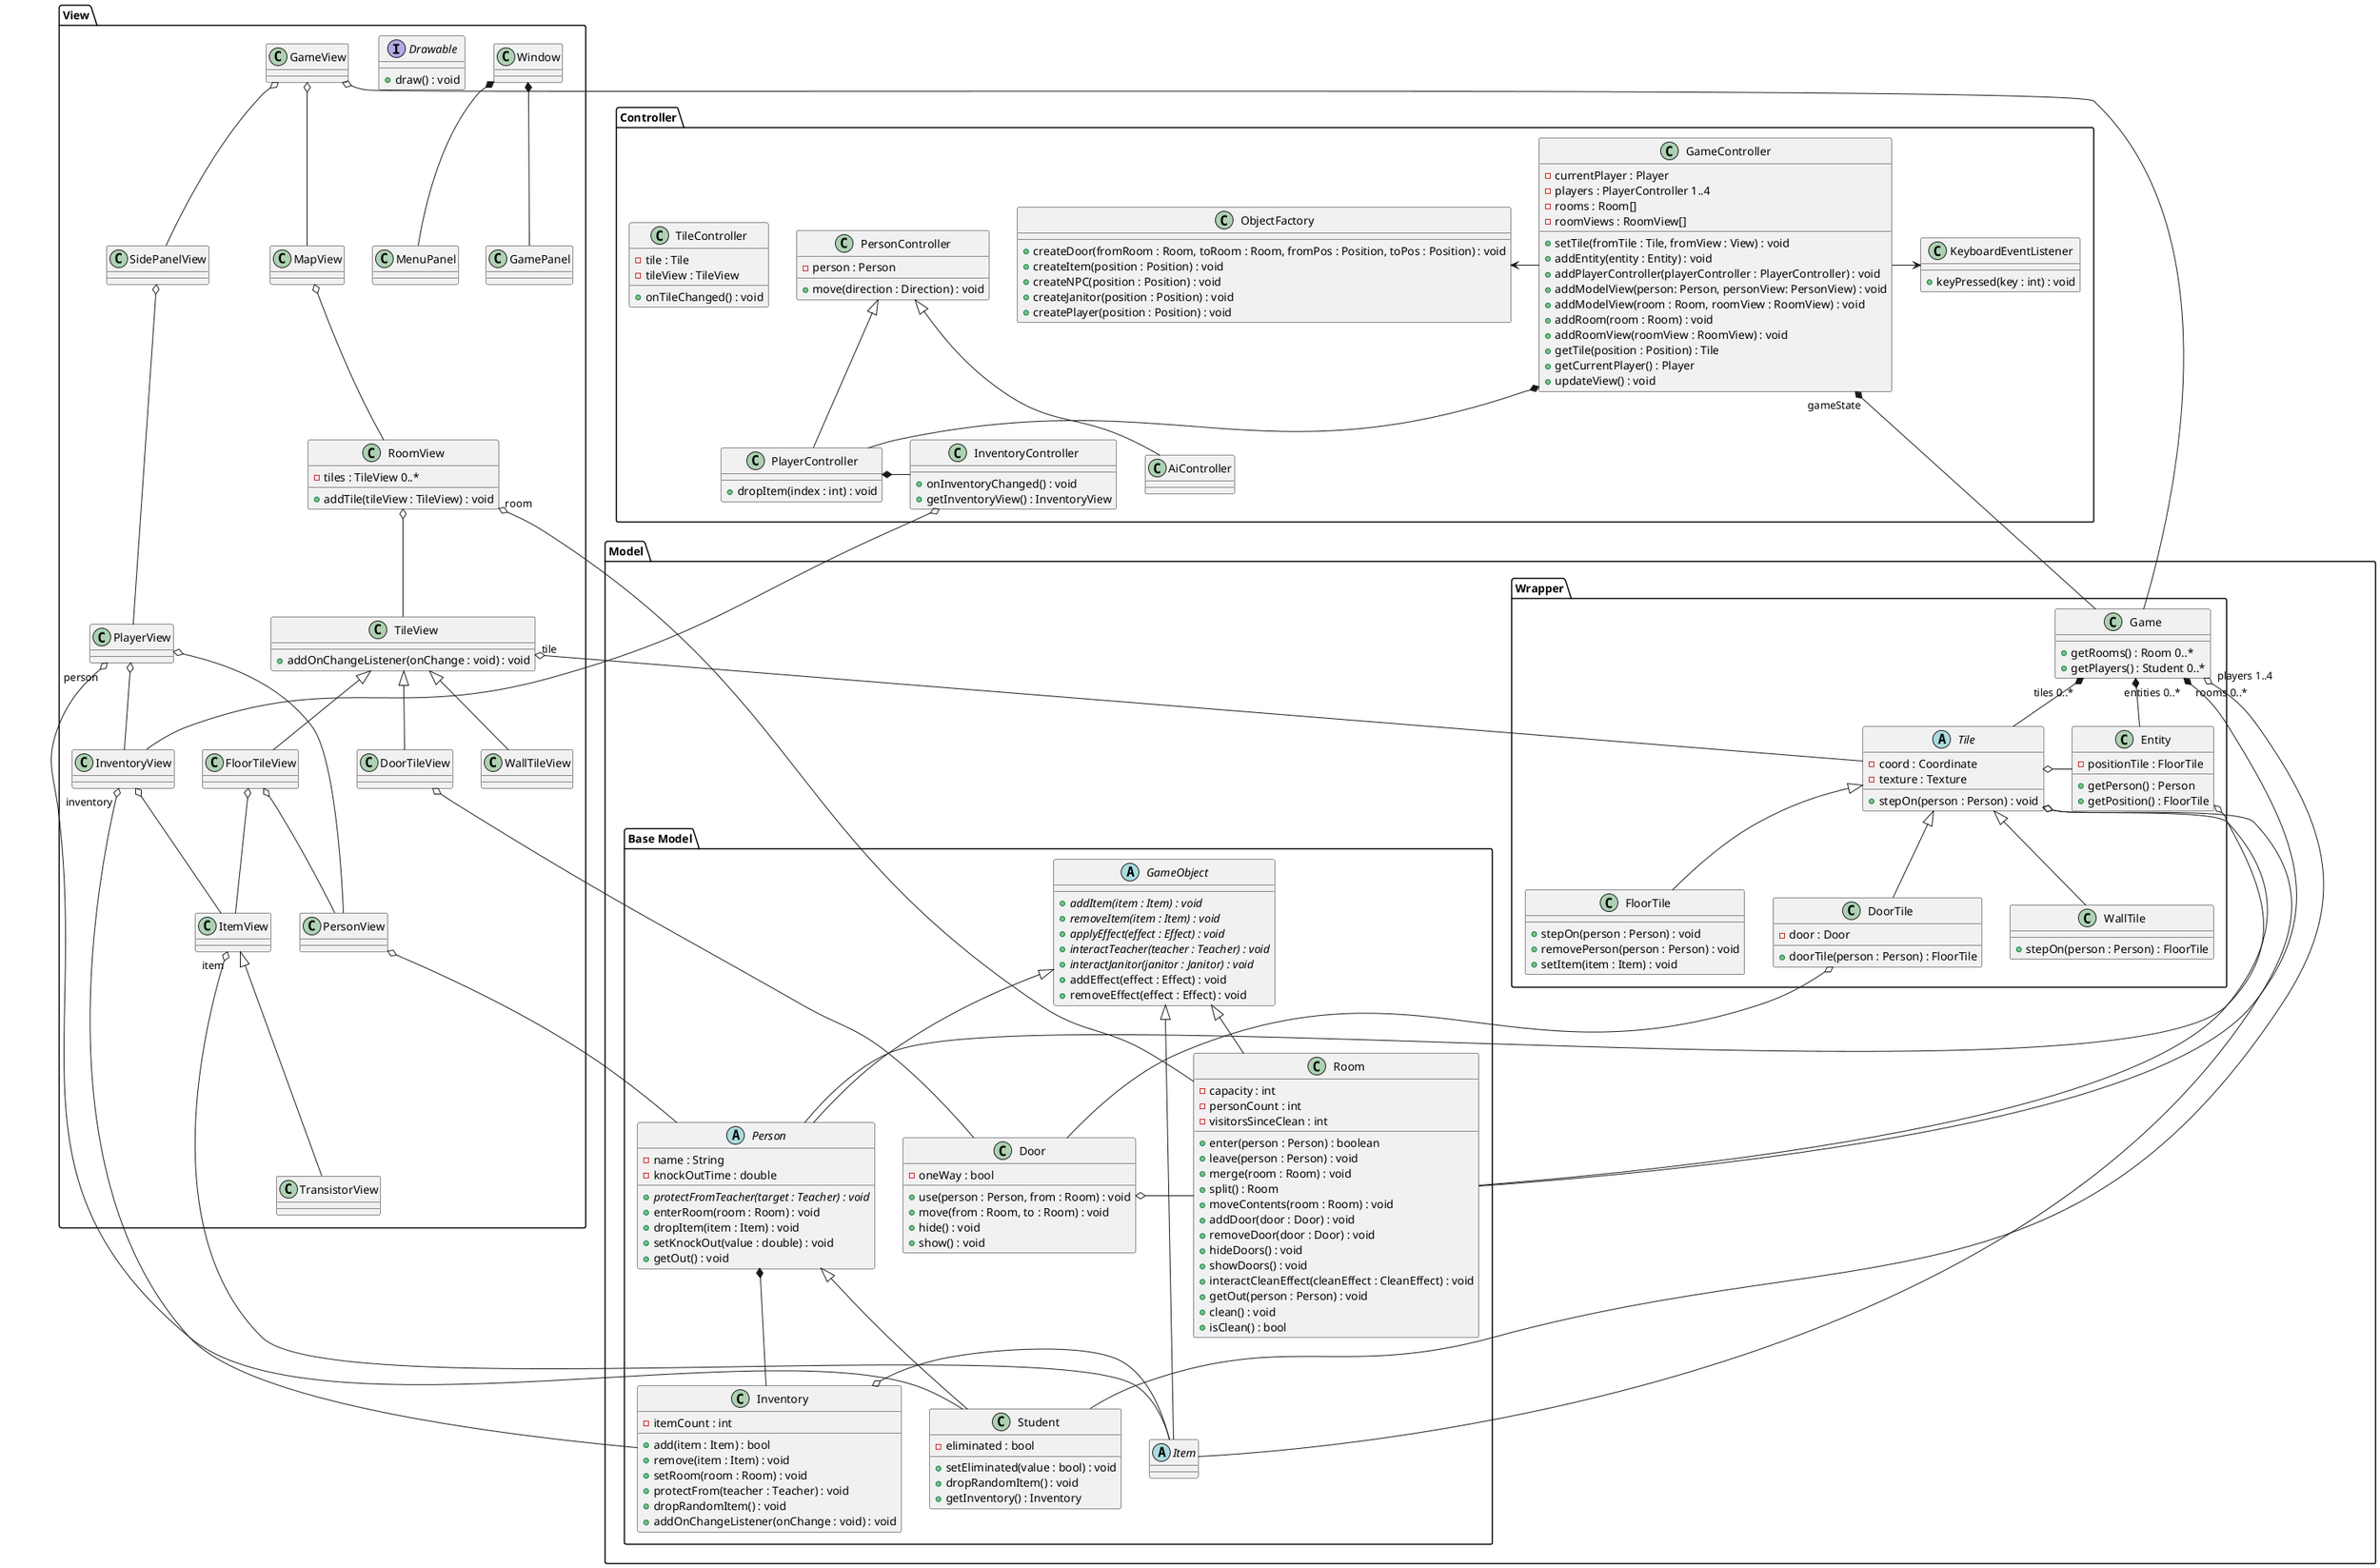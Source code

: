 @startuml tile-wrapping

package Model {
    package "Base Model" {
        abstract GameObject{
            + {abstract} addItem(item : Item) : void
            + {abstract} removeItem(item : Item) : void
            + {abstract} applyEffect(effect : Effect) : void
            + {abstract} interactTeacher(teacher : Teacher) : void
            + {abstract} interactJanitor(janitor : Janitor) : void
            + addEffect(effect : Effect) : void
            + removeEffect(effect : Effect) : void
        }
        class Room{
        - capacity : int
		- personCount : int
		- visitorsSinceClean : int
		+ enter(person : Person) : boolean
		+ leave(person : Person) : void
		+ merge(room : Room) : void
		+ split() : Room
		+ moveContents(room : Room) : void
		+ addDoor(door : Door) : void
		+ removeDoor(door : Door) : void 
		+ hideDoors() : void
		+ showDoors() : void
		+ interactCleanEffect(cleanEffect : CleanEffect) : void
		+ getOut(person : Person) : void
		+ clean() : void
		+ isClean() : bool
        }
        abstract Person{
            - name : String
            - knockOutTime : double
            + {abstract} protectFromTeacher(target : Teacher) : void
            + enterRoom(room : Room) : void
            + dropItem(item : Item) : void
            + setKnockOut(value : double) : void
            + getOut() : void
        }
        class Student{
            - eliminated : bool
            + setEliminated(value : bool) : void
            + dropRandomItem() : void
            + getInventory() : Inventory
        }
        
        abstract Item
        class Door{
            - oneWay : bool
            + use(person : Person, from : Room) : void
            + move(from : Room, to : Room) : void
            + hide() : void
            + show() : void
        }
        class Inventory{
            - itemCount : int
            + add(item : Item) : bool
            + remove(item : Item) : void
            + setRoom(room : Room) : void
            + protectFrom(teacher : Teacher) : void
            + dropRandomItem() : void
            + addOnChangeListener(onChange : void) : void
        }

        GameObject <|-- Room
        GameObject <|-- Person
        GameObject <|-- Item

        Door o- Room
        Person *-- Inventory
        Inventory o- Item
        Person <|-- Student
    }

    package "Wrapper" {
        class Game {
            + getRooms() : Room 0..*
            + getPlayers() : Student 0..*
        }
        abstract Tile{
            - coord : Coordinate
            - texture : Texture
            + stepOn(person : Person) : void
        }
        class FloorTile{
            + stepOn(person : Person) : void
            + removePerson(person : Person) : void
            + setItem(item : Item) : void
        }
        class DoorTile{
            - door : Door
            + doorTile(person : Person) : FloorTile

        }
        class WallTile{
            + stepOn(person : Person) : FloorTile
        }

        class Entity{
            - positionTile : FloorTile
            + getPerson() : Person
            + getPosition() : FloorTile
        }

        Tile <|-- FloorTile
        Tile <|-- DoorTile
        Tile <|-- WallTile

        Entity o-- Person
        Tile o-- Item
        Tile o- Entity

        Game "tiles 0..*" *-- Tile
        Game "entities 0..*" *-- Entity
    }

    Tile o-- Room
    DoorTile o-- Door

    Game "rooms 0..*" *-- Room
    Game "players 1..4" o-- Student
}

package Controller {
    class GameController {
        - currentPlayer : Player
        - players : PlayerController 1..4
        - rooms : Room[]
        - roomViews : RoomView[]
        + setTile(fromTile : Tile, fromView : View) : void
        + addEntity(entity : Entity) : void
        + addPlayerController(playerController : PlayerController) : void
        + addModelView(person: Person, personView: PersonView) : void
        + addModelView(room : Room, roomView : RoomView) : void
        + addRoom(room : Room) : void
        + addRoomView(roomView : RoomView) : void
        + getTile(position : Position) : Tile
        + getCurrentPlayer() : Player
        + updateView() : void
    }
    class KeyboardEventListener{
        + keyPressed(key : int) : void
    }
    class PersonController{
        - person : Person
        + move(direction : Direction) : void
    }
    class PlayerController{
        + dropItem(index : int) : void
    }
    class AiController
    class InventoryController{
        + onInventoryChanged() : void
        + getInventoryView() : InventoryView
    }
    class TileController{
        - tile : Tile
        - tileView : TileView
        + onTileChanged() : void
    }
    class ObjectFactory{
        + createDoor(fromRoom : Room, toRoom : Room, fromPos : Position, toPos : Position) : void
        + createItem(position : Position) : void
        + createNPC(position : Position) : void
        + createJanitor(position : Position) : void
        + createPlayer(position : Position) : void
    }

    PersonController <|-- PlayerController
    PersonController <|-- AiController

    GameController -> KeyboardEventListener
    ObjectFactory <- GameController
    GameController *-- PlayerController
    PlayerController *- InventoryController

}

package View {
    class Window
    class MenuPanel
    class GamePanel

    Window *-- MenuPanel
    Window *-- GamePanel


    ' Everything ending in View should implement
    ' Drawable, but it's already chaotic enough
    interface Drawable
    {
        + draw() : void
    }

    class GameView
    class MapView
    class SidePanelView
    class RoomView{
        - tiles : TileView 0..*
        + addTile(tileView : TileView) : void
    }
    class TileView{
        + addOnChangeListener(onChange : void) : void
    }
    class FloorTileView
    class WallTileView
    class DoorTileView
    class PlayerView
    class InventoryView
    class ItemView
    class TransistorView

    ItemView <|-- TransistorView
    TileView <|-- FloorTileView
    TileView <|-- WallTileView
    TileView <|-- DoorTileView

    InventoryView o-- ItemView
    GameView o-- SidePanelView
    SidePanelView o-- PlayerView
    GameView o-- MapView
    MapView o-- RoomView
    RoomView o-- TileView
    FloorTileView o-- PersonView
    FloorTileView o-- ItemView
    PlayerView o-- InventoryView
    PlayerView o-- PersonView
}

GameController "gameState" *--- Game
' GameController "objectViews 0..*" *--- Drawable

GameView o-- Game

PlayerView "person" o-- Student
InventoryController o--- InventoryView
InventoryView "inventory" o-- Inventory
ItemView "item" o-- Item
RoomView "room" o-- Room
TileView "tile" o-- Tile
DoorTileView o-- Door
PersonView o-- Person

@enduml